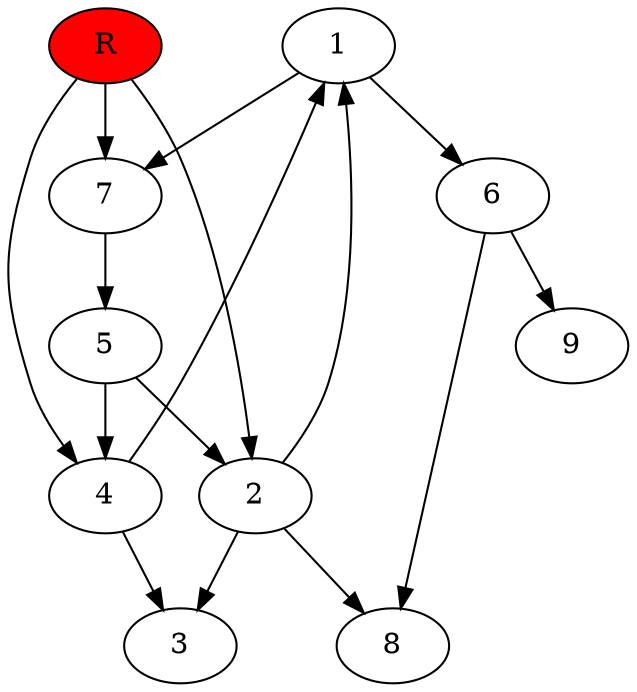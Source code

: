 digraph prb25985 {
	1
	2
	3
	4
	5
	6
	7
	8
	R [fillcolor="#ff0000" style=filled]
	1 -> 6
	1 -> 7
	2 -> 1
	2 -> 3
	2 -> 8
	4 -> 1
	4 -> 3
	5 -> 2
	5 -> 4
	6 -> 8
	6 -> 9
	7 -> 5
	R -> 2
	R -> 4
	R -> 7
}
